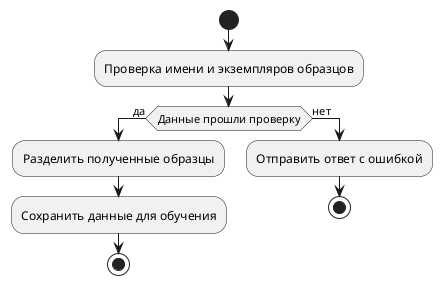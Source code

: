 @startuml
'process-view'

start

:Проверка имени и экземпляров образцов;

if (Данные прошли проверку) then (да)
    :Разделить полученные образцы;
    :Сохранить данные для обучения;
    stop
else (нет)
    :Отправить ответ с ошибкой;
    stop
endif

@enduml